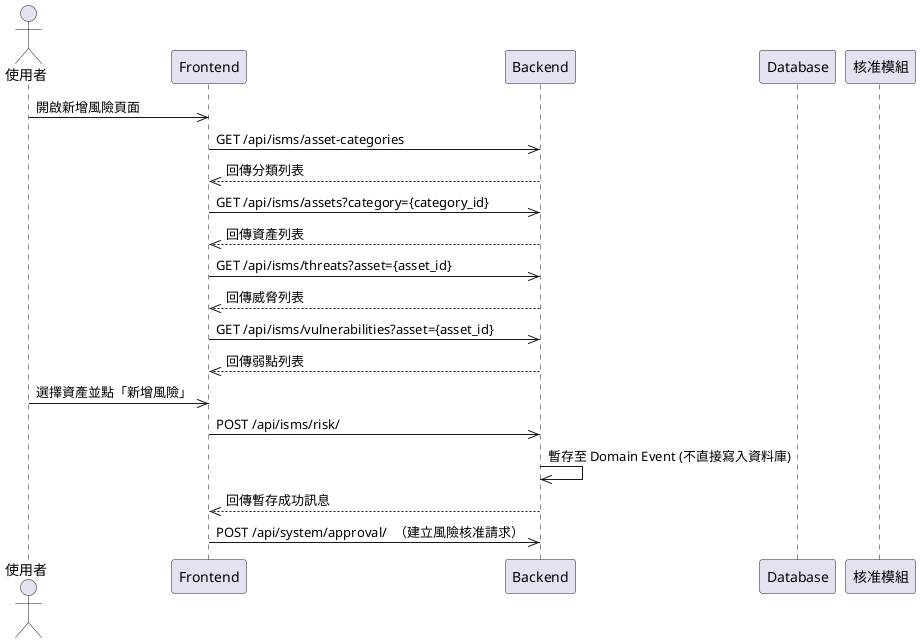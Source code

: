 @startuml
actor User as "使用者"
participant Frontend
participant Backend
participant Database
participant Approval as "核准模組"

User ->> Frontend: 開啟新增風險頁面
Frontend ->> Backend: GET /api/isms/asset-categories
Backend -->> Frontend: 回傳分類列表
Frontend ->> Backend: GET /api/isms/assets?category={category_id}
Backend -->> Frontend: 回傳資產列表
Frontend ->> Backend: GET /api/isms/threats?asset={asset_id}
Backend -->> Frontend: 回傳威脅列表
Frontend ->> Backend: GET /api/isms/vulnerabilities?asset={asset_id}
Backend -->> Frontend: 回傳弱點列表
User ->> Frontend: 選擇資產並點「新增風險」
Frontend ->> Backend: POST /api/isms/risk/
Backend ->> Backend: 暫存至 Domain Event (不直接寫入資料庫)
Backend -->> Frontend: 回傳暫存成功訊息
Frontend ->> Backend: POST /api/system/approval/  （建立風險核准請求）
@enduml